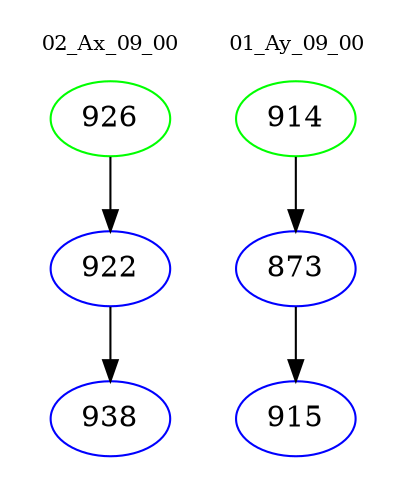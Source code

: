 digraph{
subgraph cluster_0 {
color = white
label = "02_Ax_09_00";
fontsize=10;
T0_926 [label="926", color="green"]
T0_926 -> T0_922 [color="black"]
T0_922 [label="922", color="blue"]
T0_922 -> T0_938 [color="black"]
T0_938 [label="938", color="blue"]
}
subgraph cluster_1 {
color = white
label = "01_Ay_09_00";
fontsize=10;
T1_914 [label="914", color="green"]
T1_914 -> T1_873 [color="black"]
T1_873 [label="873", color="blue"]
T1_873 -> T1_915 [color="black"]
T1_915 [label="915", color="blue"]
}
}
